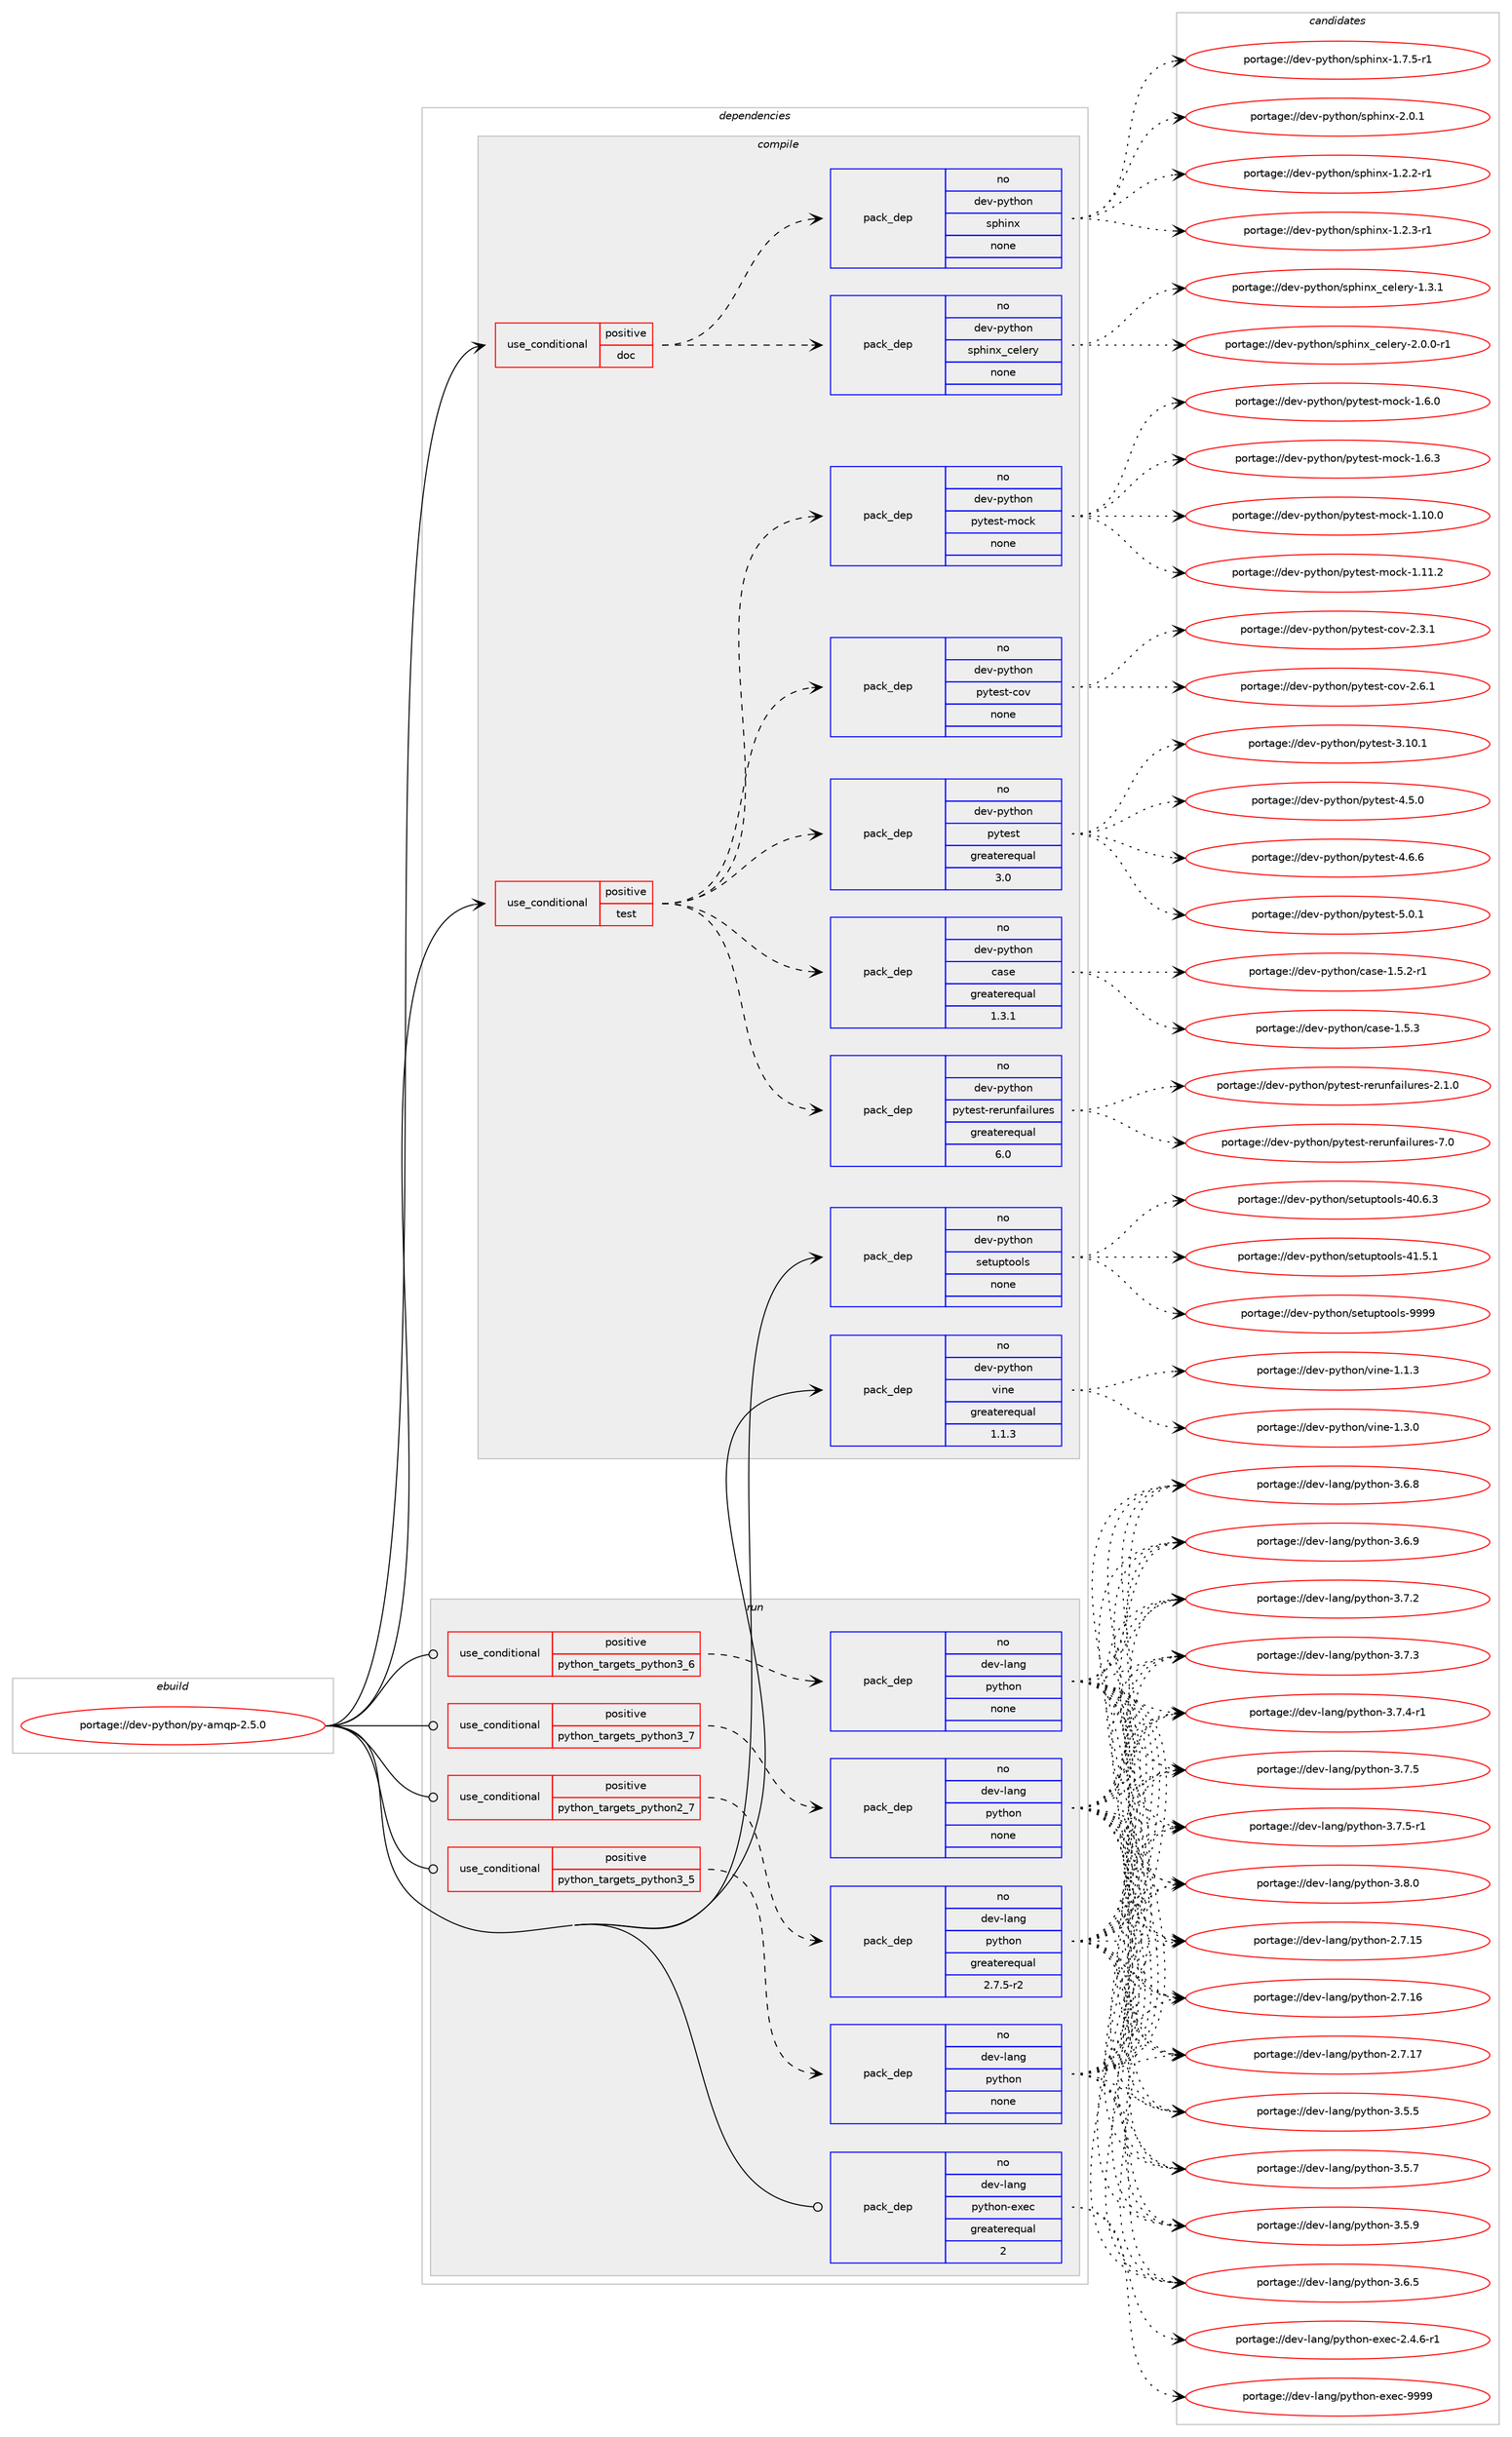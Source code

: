digraph prolog {

# *************
# Graph options
# *************

newrank=true;
concentrate=true;
compound=true;
graph [rankdir=LR,fontname=Helvetica,fontsize=10,ranksep=1.5];#, ranksep=2.5, nodesep=0.2];
edge  [arrowhead=vee];
node  [fontname=Helvetica,fontsize=10];

# **********
# The ebuild
# **********

subgraph cluster_leftcol {
color=gray;
rank=same;
label=<<i>ebuild</i>>;
id [label="portage://dev-python/py-amqp-2.5.0", color=red, width=4, href="../dev-python/py-amqp-2.5.0.svg"];
}

# ****************
# The dependencies
# ****************

subgraph cluster_midcol {
color=gray;
label=<<i>dependencies</i>>;
subgraph cluster_compile {
fillcolor="#eeeeee";
style=filled;
label=<<i>compile</i>>;
subgraph cond34453 {
dependency158737 [label=<<TABLE BORDER="0" CELLBORDER="1" CELLSPACING="0" CELLPADDING="4"><TR><TD ROWSPAN="3" CELLPADDING="10">use_conditional</TD></TR><TR><TD>positive</TD></TR><TR><TD>doc</TD></TR></TABLE>>, shape=none, color=red];
subgraph pack120919 {
dependency158738 [label=<<TABLE BORDER="0" CELLBORDER="1" CELLSPACING="0" CELLPADDING="4" WIDTH="220"><TR><TD ROWSPAN="6" CELLPADDING="30">pack_dep</TD></TR><TR><TD WIDTH="110">no</TD></TR><TR><TD>dev-python</TD></TR><TR><TD>sphinx</TD></TR><TR><TD>none</TD></TR><TR><TD></TD></TR></TABLE>>, shape=none, color=blue];
}
dependency158737:e -> dependency158738:w [weight=20,style="dashed",arrowhead="vee"];
subgraph pack120920 {
dependency158739 [label=<<TABLE BORDER="0" CELLBORDER="1" CELLSPACING="0" CELLPADDING="4" WIDTH="220"><TR><TD ROWSPAN="6" CELLPADDING="30">pack_dep</TD></TR><TR><TD WIDTH="110">no</TD></TR><TR><TD>dev-python</TD></TR><TR><TD>sphinx_celery</TD></TR><TR><TD>none</TD></TR><TR><TD></TD></TR></TABLE>>, shape=none, color=blue];
}
dependency158737:e -> dependency158739:w [weight=20,style="dashed",arrowhead="vee"];
}
id:e -> dependency158737:w [weight=20,style="solid",arrowhead="vee"];
subgraph cond34454 {
dependency158740 [label=<<TABLE BORDER="0" CELLBORDER="1" CELLSPACING="0" CELLPADDING="4"><TR><TD ROWSPAN="3" CELLPADDING="10">use_conditional</TD></TR><TR><TD>positive</TD></TR><TR><TD>test</TD></TR></TABLE>>, shape=none, color=red];
subgraph pack120921 {
dependency158741 [label=<<TABLE BORDER="0" CELLBORDER="1" CELLSPACING="0" CELLPADDING="4" WIDTH="220"><TR><TD ROWSPAN="6" CELLPADDING="30">pack_dep</TD></TR><TR><TD WIDTH="110">no</TD></TR><TR><TD>dev-python</TD></TR><TR><TD>case</TD></TR><TR><TD>greaterequal</TD></TR><TR><TD>1.3.1</TD></TR></TABLE>>, shape=none, color=blue];
}
dependency158740:e -> dependency158741:w [weight=20,style="dashed",arrowhead="vee"];
subgraph pack120922 {
dependency158742 [label=<<TABLE BORDER="0" CELLBORDER="1" CELLSPACING="0" CELLPADDING="4" WIDTH="220"><TR><TD ROWSPAN="6" CELLPADDING="30">pack_dep</TD></TR><TR><TD WIDTH="110">no</TD></TR><TR><TD>dev-python</TD></TR><TR><TD>pytest</TD></TR><TR><TD>greaterequal</TD></TR><TR><TD>3.0</TD></TR></TABLE>>, shape=none, color=blue];
}
dependency158740:e -> dependency158742:w [weight=20,style="dashed",arrowhead="vee"];
subgraph pack120923 {
dependency158743 [label=<<TABLE BORDER="0" CELLBORDER="1" CELLSPACING="0" CELLPADDING="4" WIDTH="220"><TR><TD ROWSPAN="6" CELLPADDING="30">pack_dep</TD></TR><TR><TD WIDTH="110">no</TD></TR><TR><TD>dev-python</TD></TR><TR><TD>pytest-cov</TD></TR><TR><TD>none</TD></TR><TR><TD></TD></TR></TABLE>>, shape=none, color=blue];
}
dependency158740:e -> dependency158743:w [weight=20,style="dashed",arrowhead="vee"];
subgraph pack120924 {
dependency158744 [label=<<TABLE BORDER="0" CELLBORDER="1" CELLSPACING="0" CELLPADDING="4" WIDTH="220"><TR><TD ROWSPAN="6" CELLPADDING="30">pack_dep</TD></TR><TR><TD WIDTH="110">no</TD></TR><TR><TD>dev-python</TD></TR><TR><TD>pytest-mock</TD></TR><TR><TD>none</TD></TR><TR><TD></TD></TR></TABLE>>, shape=none, color=blue];
}
dependency158740:e -> dependency158744:w [weight=20,style="dashed",arrowhead="vee"];
subgraph pack120925 {
dependency158745 [label=<<TABLE BORDER="0" CELLBORDER="1" CELLSPACING="0" CELLPADDING="4" WIDTH="220"><TR><TD ROWSPAN="6" CELLPADDING="30">pack_dep</TD></TR><TR><TD WIDTH="110">no</TD></TR><TR><TD>dev-python</TD></TR><TR><TD>pytest-rerunfailures</TD></TR><TR><TD>greaterequal</TD></TR><TR><TD>6.0</TD></TR></TABLE>>, shape=none, color=blue];
}
dependency158740:e -> dependency158745:w [weight=20,style="dashed",arrowhead="vee"];
}
id:e -> dependency158740:w [weight=20,style="solid",arrowhead="vee"];
subgraph pack120926 {
dependency158746 [label=<<TABLE BORDER="0" CELLBORDER="1" CELLSPACING="0" CELLPADDING="4" WIDTH="220"><TR><TD ROWSPAN="6" CELLPADDING="30">pack_dep</TD></TR><TR><TD WIDTH="110">no</TD></TR><TR><TD>dev-python</TD></TR><TR><TD>setuptools</TD></TR><TR><TD>none</TD></TR><TR><TD></TD></TR></TABLE>>, shape=none, color=blue];
}
id:e -> dependency158746:w [weight=20,style="solid",arrowhead="vee"];
subgraph pack120927 {
dependency158747 [label=<<TABLE BORDER="0" CELLBORDER="1" CELLSPACING="0" CELLPADDING="4" WIDTH="220"><TR><TD ROWSPAN="6" CELLPADDING="30">pack_dep</TD></TR><TR><TD WIDTH="110">no</TD></TR><TR><TD>dev-python</TD></TR><TR><TD>vine</TD></TR><TR><TD>greaterequal</TD></TR><TR><TD>1.1.3</TD></TR></TABLE>>, shape=none, color=blue];
}
id:e -> dependency158747:w [weight=20,style="solid",arrowhead="vee"];
}
subgraph cluster_compileandrun {
fillcolor="#eeeeee";
style=filled;
label=<<i>compile and run</i>>;
}
subgraph cluster_run {
fillcolor="#eeeeee";
style=filled;
label=<<i>run</i>>;
subgraph cond34455 {
dependency158748 [label=<<TABLE BORDER="0" CELLBORDER="1" CELLSPACING="0" CELLPADDING="4"><TR><TD ROWSPAN="3" CELLPADDING="10">use_conditional</TD></TR><TR><TD>positive</TD></TR><TR><TD>python_targets_python2_7</TD></TR></TABLE>>, shape=none, color=red];
subgraph pack120928 {
dependency158749 [label=<<TABLE BORDER="0" CELLBORDER="1" CELLSPACING="0" CELLPADDING="4" WIDTH="220"><TR><TD ROWSPAN="6" CELLPADDING="30">pack_dep</TD></TR><TR><TD WIDTH="110">no</TD></TR><TR><TD>dev-lang</TD></TR><TR><TD>python</TD></TR><TR><TD>greaterequal</TD></TR><TR><TD>2.7.5-r2</TD></TR></TABLE>>, shape=none, color=blue];
}
dependency158748:e -> dependency158749:w [weight=20,style="dashed",arrowhead="vee"];
}
id:e -> dependency158748:w [weight=20,style="solid",arrowhead="odot"];
subgraph cond34456 {
dependency158750 [label=<<TABLE BORDER="0" CELLBORDER="1" CELLSPACING="0" CELLPADDING="4"><TR><TD ROWSPAN="3" CELLPADDING="10">use_conditional</TD></TR><TR><TD>positive</TD></TR><TR><TD>python_targets_python3_5</TD></TR></TABLE>>, shape=none, color=red];
subgraph pack120929 {
dependency158751 [label=<<TABLE BORDER="0" CELLBORDER="1" CELLSPACING="0" CELLPADDING="4" WIDTH="220"><TR><TD ROWSPAN="6" CELLPADDING="30">pack_dep</TD></TR><TR><TD WIDTH="110">no</TD></TR><TR><TD>dev-lang</TD></TR><TR><TD>python</TD></TR><TR><TD>none</TD></TR><TR><TD></TD></TR></TABLE>>, shape=none, color=blue];
}
dependency158750:e -> dependency158751:w [weight=20,style="dashed",arrowhead="vee"];
}
id:e -> dependency158750:w [weight=20,style="solid",arrowhead="odot"];
subgraph cond34457 {
dependency158752 [label=<<TABLE BORDER="0" CELLBORDER="1" CELLSPACING="0" CELLPADDING="4"><TR><TD ROWSPAN="3" CELLPADDING="10">use_conditional</TD></TR><TR><TD>positive</TD></TR><TR><TD>python_targets_python3_6</TD></TR></TABLE>>, shape=none, color=red];
subgraph pack120930 {
dependency158753 [label=<<TABLE BORDER="0" CELLBORDER="1" CELLSPACING="0" CELLPADDING="4" WIDTH="220"><TR><TD ROWSPAN="6" CELLPADDING="30">pack_dep</TD></TR><TR><TD WIDTH="110">no</TD></TR><TR><TD>dev-lang</TD></TR><TR><TD>python</TD></TR><TR><TD>none</TD></TR><TR><TD></TD></TR></TABLE>>, shape=none, color=blue];
}
dependency158752:e -> dependency158753:w [weight=20,style="dashed",arrowhead="vee"];
}
id:e -> dependency158752:w [weight=20,style="solid",arrowhead="odot"];
subgraph cond34458 {
dependency158754 [label=<<TABLE BORDER="0" CELLBORDER="1" CELLSPACING="0" CELLPADDING="4"><TR><TD ROWSPAN="3" CELLPADDING="10">use_conditional</TD></TR><TR><TD>positive</TD></TR><TR><TD>python_targets_python3_7</TD></TR></TABLE>>, shape=none, color=red];
subgraph pack120931 {
dependency158755 [label=<<TABLE BORDER="0" CELLBORDER="1" CELLSPACING="0" CELLPADDING="4" WIDTH="220"><TR><TD ROWSPAN="6" CELLPADDING="30">pack_dep</TD></TR><TR><TD WIDTH="110">no</TD></TR><TR><TD>dev-lang</TD></TR><TR><TD>python</TD></TR><TR><TD>none</TD></TR><TR><TD></TD></TR></TABLE>>, shape=none, color=blue];
}
dependency158754:e -> dependency158755:w [weight=20,style="dashed",arrowhead="vee"];
}
id:e -> dependency158754:w [weight=20,style="solid",arrowhead="odot"];
subgraph pack120932 {
dependency158756 [label=<<TABLE BORDER="0" CELLBORDER="1" CELLSPACING="0" CELLPADDING="4" WIDTH="220"><TR><TD ROWSPAN="6" CELLPADDING="30">pack_dep</TD></TR><TR><TD WIDTH="110">no</TD></TR><TR><TD>dev-lang</TD></TR><TR><TD>python-exec</TD></TR><TR><TD>greaterequal</TD></TR><TR><TD>2</TD></TR></TABLE>>, shape=none, color=blue];
}
id:e -> dependency158756:w [weight=20,style="solid",arrowhead="odot"];
}
}

# **************
# The candidates
# **************

subgraph cluster_choices {
rank=same;
color=gray;
label=<<i>candidates</i>>;

subgraph choice120919 {
color=black;
nodesep=1;
choiceportage10010111845112121116104111110471151121041051101204549465046504511449 [label="portage://dev-python/sphinx-1.2.2-r1", color=red, width=4,href="../dev-python/sphinx-1.2.2-r1.svg"];
choiceportage10010111845112121116104111110471151121041051101204549465046514511449 [label="portage://dev-python/sphinx-1.2.3-r1", color=red, width=4,href="../dev-python/sphinx-1.2.3-r1.svg"];
choiceportage10010111845112121116104111110471151121041051101204549465546534511449 [label="portage://dev-python/sphinx-1.7.5-r1", color=red, width=4,href="../dev-python/sphinx-1.7.5-r1.svg"];
choiceportage1001011184511212111610411111047115112104105110120455046484649 [label="portage://dev-python/sphinx-2.0.1", color=red, width=4,href="../dev-python/sphinx-2.0.1.svg"];
dependency158738:e -> choiceportage10010111845112121116104111110471151121041051101204549465046504511449:w [style=dotted,weight="100"];
dependency158738:e -> choiceportage10010111845112121116104111110471151121041051101204549465046514511449:w [style=dotted,weight="100"];
dependency158738:e -> choiceportage10010111845112121116104111110471151121041051101204549465546534511449:w [style=dotted,weight="100"];
dependency158738:e -> choiceportage1001011184511212111610411111047115112104105110120455046484649:w [style=dotted,weight="100"];
}
subgraph choice120920 {
color=black;
nodesep=1;
choiceportage10010111845112121116104111110471151121041051101209599101108101114121454946514649 [label="portage://dev-python/sphinx_celery-1.3.1", color=red, width=4,href="../dev-python/sphinx_celery-1.3.1.svg"];
choiceportage100101118451121211161041111104711511210410511012095991011081011141214550464846484511449 [label="portage://dev-python/sphinx_celery-2.0.0-r1", color=red, width=4,href="../dev-python/sphinx_celery-2.0.0-r1.svg"];
dependency158739:e -> choiceportage10010111845112121116104111110471151121041051101209599101108101114121454946514649:w [style=dotted,weight="100"];
dependency158739:e -> choiceportage100101118451121211161041111104711511210410511012095991011081011141214550464846484511449:w [style=dotted,weight="100"];
}
subgraph choice120921 {
color=black;
nodesep=1;
choiceportage100101118451121211161041111104799971151014549465346504511449 [label="portage://dev-python/case-1.5.2-r1", color=red, width=4,href="../dev-python/case-1.5.2-r1.svg"];
choiceportage10010111845112121116104111110479997115101454946534651 [label="portage://dev-python/case-1.5.3", color=red, width=4,href="../dev-python/case-1.5.3.svg"];
dependency158741:e -> choiceportage100101118451121211161041111104799971151014549465346504511449:w [style=dotted,weight="100"];
dependency158741:e -> choiceportage10010111845112121116104111110479997115101454946534651:w [style=dotted,weight="100"];
}
subgraph choice120922 {
color=black;
nodesep=1;
choiceportage100101118451121211161041111104711212111610111511645514649484649 [label="portage://dev-python/pytest-3.10.1", color=red, width=4,href="../dev-python/pytest-3.10.1.svg"];
choiceportage1001011184511212111610411111047112121116101115116455246534648 [label="portage://dev-python/pytest-4.5.0", color=red, width=4,href="../dev-python/pytest-4.5.0.svg"];
choiceportage1001011184511212111610411111047112121116101115116455246544654 [label="portage://dev-python/pytest-4.6.6", color=red, width=4,href="../dev-python/pytest-4.6.6.svg"];
choiceportage1001011184511212111610411111047112121116101115116455346484649 [label="portage://dev-python/pytest-5.0.1", color=red, width=4,href="../dev-python/pytest-5.0.1.svg"];
dependency158742:e -> choiceportage100101118451121211161041111104711212111610111511645514649484649:w [style=dotted,weight="100"];
dependency158742:e -> choiceportage1001011184511212111610411111047112121116101115116455246534648:w [style=dotted,weight="100"];
dependency158742:e -> choiceportage1001011184511212111610411111047112121116101115116455246544654:w [style=dotted,weight="100"];
dependency158742:e -> choiceportage1001011184511212111610411111047112121116101115116455346484649:w [style=dotted,weight="100"];
}
subgraph choice120923 {
color=black;
nodesep=1;
choiceportage10010111845112121116104111110471121211161011151164599111118455046514649 [label="portage://dev-python/pytest-cov-2.3.1", color=red, width=4,href="../dev-python/pytest-cov-2.3.1.svg"];
choiceportage10010111845112121116104111110471121211161011151164599111118455046544649 [label="portage://dev-python/pytest-cov-2.6.1", color=red, width=4,href="../dev-python/pytest-cov-2.6.1.svg"];
dependency158743:e -> choiceportage10010111845112121116104111110471121211161011151164599111118455046514649:w [style=dotted,weight="100"];
dependency158743:e -> choiceportage10010111845112121116104111110471121211161011151164599111118455046544649:w [style=dotted,weight="100"];
}
subgraph choice120924 {
color=black;
nodesep=1;
choiceportage1001011184511212111610411111047112121116101115116451091119910745494649484648 [label="portage://dev-python/pytest-mock-1.10.0", color=red, width=4,href="../dev-python/pytest-mock-1.10.0.svg"];
choiceportage1001011184511212111610411111047112121116101115116451091119910745494649494650 [label="portage://dev-python/pytest-mock-1.11.2", color=red, width=4,href="../dev-python/pytest-mock-1.11.2.svg"];
choiceportage10010111845112121116104111110471121211161011151164510911199107454946544648 [label="portage://dev-python/pytest-mock-1.6.0", color=red, width=4,href="../dev-python/pytest-mock-1.6.0.svg"];
choiceportage10010111845112121116104111110471121211161011151164510911199107454946544651 [label="portage://dev-python/pytest-mock-1.6.3", color=red, width=4,href="../dev-python/pytest-mock-1.6.3.svg"];
dependency158744:e -> choiceportage1001011184511212111610411111047112121116101115116451091119910745494649484648:w [style=dotted,weight="100"];
dependency158744:e -> choiceportage1001011184511212111610411111047112121116101115116451091119910745494649494650:w [style=dotted,weight="100"];
dependency158744:e -> choiceportage10010111845112121116104111110471121211161011151164510911199107454946544648:w [style=dotted,weight="100"];
dependency158744:e -> choiceportage10010111845112121116104111110471121211161011151164510911199107454946544651:w [style=dotted,weight="100"];
}
subgraph choice120925 {
color=black;
nodesep=1;
choiceportage10010111845112121116104111110471121211161011151164511410111411711010297105108117114101115455046494648 [label="portage://dev-python/pytest-rerunfailures-2.1.0", color=red, width=4,href="../dev-python/pytest-rerunfailures-2.1.0.svg"];
choiceportage1001011184511212111610411111047112121116101115116451141011141171101029710510811711410111545554648 [label="portage://dev-python/pytest-rerunfailures-7.0", color=red, width=4,href="../dev-python/pytest-rerunfailures-7.0.svg"];
dependency158745:e -> choiceportage10010111845112121116104111110471121211161011151164511410111411711010297105108117114101115455046494648:w [style=dotted,weight="100"];
dependency158745:e -> choiceportage1001011184511212111610411111047112121116101115116451141011141171101029710510811711410111545554648:w [style=dotted,weight="100"];
}
subgraph choice120926 {
color=black;
nodesep=1;
choiceportage100101118451121211161041111104711510111611711211611111110811545524846544651 [label="portage://dev-python/setuptools-40.6.3", color=red, width=4,href="../dev-python/setuptools-40.6.3.svg"];
choiceportage100101118451121211161041111104711510111611711211611111110811545524946534649 [label="portage://dev-python/setuptools-41.5.1", color=red, width=4,href="../dev-python/setuptools-41.5.1.svg"];
choiceportage10010111845112121116104111110471151011161171121161111111081154557575757 [label="portage://dev-python/setuptools-9999", color=red, width=4,href="../dev-python/setuptools-9999.svg"];
dependency158746:e -> choiceportage100101118451121211161041111104711510111611711211611111110811545524846544651:w [style=dotted,weight="100"];
dependency158746:e -> choiceportage100101118451121211161041111104711510111611711211611111110811545524946534649:w [style=dotted,weight="100"];
dependency158746:e -> choiceportage10010111845112121116104111110471151011161171121161111111081154557575757:w [style=dotted,weight="100"];
}
subgraph choice120927 {
color=black;
nodesep=1;
choiceportage1001011184511212111610411111047118105110101454946494651 [label="portage://dev-python/vine-1.1.3", color=red, width=4,href="../dev-python/vine-1.1.3.svg"];
choiceportage1001011184511212111610411111047118105110101454946514648 [label="portage://dev-python/vine-1.3.0", color=red, width=4,href="../dev-python/vine-1.3.0.svg"];
dependency158747:e -> choiceportage1001011184511212111610411111047118105110101454946494651:w [style=dotted,weight="100"];
dependency158747:e -> choiceportage1001011184511212111610411111047118105110101454946514648:w [style=dotted,weight="100"];
}
subgraph choice120928 {
color=black;
nodesep=1;
choiceportage10010111845108971101034711212111610411111045504655464953 [label="portage://dev-lang/python-2.7.15", color=red, width=4,href="../dev-lang/python-2.7.15.svg"];
choiceportage10010111845108971101034711212111610411111045504655464954 [label="portage://dev-lang/python-2.7.16", color=red, width=4,href="../dev-lang/python-2.7.16.svg"];
choiceportage10010111845108971101034711212111610411111045504655464955 [label="portage://dev-lang/python-2.7.17", color=red, width=4,href="../dev-lang/python-2.7.17.svg"];
choiceportage100101118451089711010347112121116104111110455146534653 [label="portage://dev-lang/python-3.5.5", color=red, width=4,href="../dev-lang/python-3.5.5.svg"];
choiceportage100101118451089711010347112121116104111110455146534655 [label="portage://dev-lang/python-3.5.7", color=red, width=4,href="../dev-lang/python-3.5.7.svg"];
choiceportage100101118451089711010347112121116104111110455146534657 [label="portage://dev-lang/python-3.5.9", color=red, width=4,href="../dev-lang/python-3.5.9.svg"];
choiceportage100101118451089711010347112121116104111110455146544653 [label="portage://dev-lang/python-3.6.5", color=red, width=4,href="../dev-lang/python-3.6.5.svg"];
choiceportage100101118451089711010347112121116104111110455146544656 [label="portage://dev-lang/python-3.6.8", color=red, width=4,href="../dev-lang/python-3.6.8.svg"];
choiceportage100101118451089711010347112121116104111110455146544657 [label="portage://dev-lang/python-3.6.9", color=red, width=4,href="../dev-lang/python-3.6.9.svg"];
choiceportage100101118451089711010347112121116104111110455146554650 [label="portage://dev-lang/python-3.7.2", color=red, width=4,href="../dev-lang/python-3.7.2.svg"];
choiceportage100101118451089711010347112121116104111110455146554651 [label="portage://dev-lang/python-3.7.3", color=red, width=4,href="../dev-lang/python-3.7.3.svg"];
choiceportage1001011184510897110103471121211161041111104551465546524511449 [label="portage://dev-lang/python-3.7.4-r1", color=red, width=4,href="../dev-lang/python-3.7.4-r1.svg"];
choiceportage100101118451089711010347112121116104111110455146554653 [label="portage://dev-lang/python-3.7.5", color=red, width=4,href="../dev-lang/python-3.7.5.svg"];
choiceportage1001011184510897110103471121211161041111104551465546534511449 [label="portage://dev-lang/python-3.7.5-r1", color=red, width=4,href="../dev-lang/python-3.7.5-r1.svg"];
choiceportage100101118451089711010347112121116104111110455146564648 [label="portage://dev-lang/python-3.8.0", color=red, width=4,href="../dev-lang/python-3.8.0.svg"];
dependency158749:e -> choiceportage10010111845108971101034711212111610411111045504655464953:w [style=dotted,weight="100"];
dependency158749:e -> choiceportage10010111845108971101034711212111610411111045504655464954:w [style=dotted,weight="100"];
dependency158749:e -> choiceportage10010111845108971101034711212111610411111045504655464955:w [style=dotted,weight="100"];
dependency158749:e -> choiceportage100101118451089711010347112121116104111110455146534653:w [style=dotted,weight="100"];
dependency158749:e -> choiceportage100101118451089711010347112121116104111110455146534655:w [style=dotted,weight="100"];
dependency158749:e -> choiceportage100101118451089711010347112121116104111110455146534657:w [style=dotted,weight="100"];
dependency158749:e -> choiceportage100101118451089711010347112121116104111110455146544653:w [style=dotted,weight="100"];
dependency158749:e -> choiceportage100101118451089711010347112121116104111110455146544656:w [style=dotted,weight="100"];
dependency158749:e -> choiceportage100101118451089711010347112121116104111110455146544657:w [style=dotted,weight="100"];
dependency158749:e -> choiceportage100101118451089711010347112121116104111110455146554650:w [style=dotted,weight="100"];
dependency158749:e -> choiceportage100101118451089711010347112121116104111110455146554651:w [style=dotted,weight="100"];
dependency158749:e -> choiceportage1001011184510897110103471121211161041111104551465546524511449:w [style=dotted,weight="100"];
dependency158749:e -> choiceportage100101118451089711010347112121116104111110455146554653:w [style=dotted,weight="100"];
dependency158749:e -> choiceportage1001011184510897110103471121211161041111104551465546534511449:w [style=dotted,weight="100"];
dependency158749:e -> choiceportage100101118451089711010347112121116104111110455146564648:w [style=dotted,weight="100"];
}
subgraph choice120929 {
color=black;
nodesep=1;
choiceportage10010111845108971101034711212111610411111045504655464953 [label="portage://dev-lang/python-2.7.15", color=red, width=4,href="../dev-lang/python-2.7.15.svg"];
choiceportage10010111845108971101034711212111610411111045504655464954 [label="portage://dev-lang/python-2.7.16", color=red, width=4,href="../dev-lang/python-2.7.16.svg"];
choiceportage10010111845108971101034711212111610411111045504655464955 [label="portage://dev-lang/python-2.7.17", color=red, width=4,href="../dev-lang/python-2.7.17.svg"];
choiceportage100101118451089711010347112121116104111110455146534653 [label="portage://dev-lang/python-3.5.5", color=red, width=4,href="../dev-lang/python-3.5.5.svg"];
choiceportage100101118451089711010347112121116104111110455146534655 [label="portage://dev-lang/python-3.5.7", color=red, width=4,href="../dev-lang/python-3.5.7.svg"];
choiceportage100101118451089711010347112121116104111110455146534657 [label="portage://dev-lang/python-3.5.9", color=red, width=4,href="../dev-lang/python-3.5.9.svg"];
choiceportage100101118451089711010347112121116104111110455146544653 [label="portage://dev-lang/python-3.6.5", color=red, width=4,href="../dev-lang/python-3.6.5.svg"];
choiceportage100101118451089711010347112121116104111110455146544656 [label="portage://dev-lang/python-3.6.8", color=red, width=4,href="../dev-lang/python-3.6.8.svg"];
choiceportage100101118451089711010347112121116104111110455146544657 [label="portage://dev-lang/python-3.6.9", color=red, width=4,href="../dev-lang/python-3.6.9.svg"];
choiceportage100101118451089711010347112121116104111110455146554650 [label="portage://dev-lang/python-3.7.2", color=red, width=4,href="../dev-lang/python-3.7.2.svg"];
choiceportage100101118451089711010347112121116104111110455146554651 [label="portage://dev-lang/python-3.7.3", color=red, width=4,href="../dev-lang/python-3.7.3.svg"];
choiceportage1001011184510897110103471121211161041111104551465546524511449 [label="portage://dev-lang/python-3.7.4-r1", color=red, width=4,href="../dev-lang/python-3.7.4-r1.svg"];
choiceportage100101118451089711010347112121116104111110455146554653 [label="portage://dev-lang/python-3.7.5", color=red, width=4,href="../dev-lang/python-3.7.5.svg"];
choiceportage1001011184510897110103471121211161041111104551465546534511449 [label="portage://dev-lang/python-3.7.5-r1", color=red, width=4,href="../dev-lang/python-3.7.5-r1.svg"];
choiceportage100101118451089711010347112121116104111110455146564648 [label="portage://dev-lang/python-3.8.0", color=red, width=4,href="../dev-lang/python-3.8.0.svg"];
dependency158751:e -> choiceportage10010111845108971101034711212111610411111045504655464953:w [style=dotted,weight="100"];
dependency158751:e -> choiceportage10010111845108971101034711212111610411111045504655464954:w [style=dotted,weight="100"];
dependency158751:e -> choiceportage10010111845108971101034711212111610411111045504655464955:w [style=dotted,weight="100"];
dependency158751:e -> choiceportage100101118451089711010347112121116104111110455146534653:w [style=dotted,weight="100"];
dependency158751:e -> choiceportage100101118451089711010347112121116104111110455146534655:w [style=dotted,weight="100"];
dependency158751:e -> choiceportage100101118451089711010347112121116104111110455146534657:w [style=dotted,weight="100"];
dependency158751:e -> choiceportage100101118451089711010347112121116104111110455146544653:w [style=dotted,weight="100"];
dependency158751:e -> choiceportage100101118451089711010347112121116104111110455146544656:w [style=dotted,weight="100"];
dependency158751:e -> choiceportage100101118451089711010347112121116104111110455146544657:w [style=dotted,weight="100"];
dependency158751:e -> choiceportage100101118451089711010347112121116104111110455146554650:w [style=dotted,weight="100"];
dependency158751:e -> choiceportage100101118451089711010347112121116104111110455146554651:w [style=dotted,weight="100"];
dependency158751:e -> choiceportage1001011184510897110103471121211161041111104551465546524511449:w [style=dotted,weight="100"];
dependency158751:e -> choiceportage100101118451089711010347112121116104111110455146554653:w [style=dotted,weight="100"];
dependency158751:e -> choiceportage1001011184510897110103471121211161041111104551465546534511449:w [style=dotted,weight="100"];
dependency158751:e -> choiceportage100101118451089711010347112121116104111110455146564648:w [style=dotted,weight="100"];
}
subgraph choice120930 {
color=black;
nodesep=1;
choiceportage10010111845108971101034711212111610411111045504655464953 [label="portage://dev-lang/python-2.7.15", color=red, width=4,href="../dev-lang/python-2.7.15.svg"];
choiceportage10010111845108971101034711212111610411111045504655464954 [label="portage://dev-lang/python-2.7.16", color=red, width=4,href="../dev-lang/python-2.7.16.svg"];
choiceportage10010111845108971101034711212111610411111045504655464955 [label="portage://dev-lang/python-2.7.17", color=red, width=4,href="../dev-lang/python-2.7.17.svg"];
choiceportage100101118451089711010347112121116104111110455146534653 [label="portage://dev-lang/python-3.5.5", color=red, width=4,href="../dev-lang/python-3.5.5.svg"];
choiceportage100101118451089711010347112121116104111110455146534655 [label="portage://dev-lang/python-3.5.7", color=red, width=4,href="../dev-lang/python-3.5.7.svg"];
choiceportage100101118451089711010347112121116104111110455146534657 [label="portage://dev-lang/python-3.5.9", color=red, width=4,href="../dev-lang/python-3.5.9.svg"];
choiceportage100101118451089711010347112121116104111110455146544653 [label="portage://dev-lang/python-3.6.5", color=red, width=4,href="../dev-lang/python-3.6.5.svg"];
choiceportage100101118451089711010347112121116104111110455146544656 [label="portage://dev-lang/python-3.6.8", color=red, width=4,href="../dev-lang/python-3.6.8.svg"];
choiceportage100101118451089711010347112121116104111110455146544657 [label="portage://dev-lang/python-3.6.9", color=red, width=4,href="../dev-lang/python-3.6.9.svg"];
choiceportage100101118451089711010347112121116104111110455146554650 [label="portage://dev-lang/python-3.7.2", color=red, width=4,href="../dev-lang/python-3.7.2.svg"];
choiceportage100101118451089711010347112121116104111110455146554651 [label="portage://dev-lang/python-3.7.3", color=red, width=4,href="../dev-lang/python-3.7.3.svg"];
choiceportage1001011184510897110103471121211161041111104551465546524511449 [label="portage://dev-lang/python-3.7.4-r1", color=red, width=4,href="../dev-lang/python-3.7.4-r1.svg"];
choiceportage100101118451089711010347112121116104111110455146554653 [label="portage://dev-lang/python-3.7.5", color=red, width=4,href="../dev-lang/python-3.7.5.svg"];
choiceportage1001011184510897110103471121211161041111104551465546534511449 [label="portage://dev-lang/python-3.7.5-r1", color=red, width=4,href="../dev-lang/python-3.7.5-r1.svg"];
choiceportage100101118451089711010347112121116104111110455146564648 [label="portage://dev-lang/python-3.8.0", color=red, width=4,href="../dev-lang/python-3.8.0.svg"];
dependency158753:e -> choiceportage10010111845108971101034711212111610411111045504655464953:w [style=dotted,weight="100"];
dependency158753:e -> choiceportage10010111845108971101034711212111610411111045504655464954:w [style=dotted,weight="100"];
dependency158753:e -> choiceportage10010111845108971101034711212111610411111045504655464955:w [style=dotted,weight="100"];
dependency158753:e -> choiceportage100101118451089711010347112121116104111110455146534653:w [style=dotted,weight="100"];
dependency158753:e -> choiceportage100101118451089711010347112121116104111110455146534655:w [style=dotted,weight="100"];
dependency158753:e -> choiceportage100101118451089711010347112121116104111110455146534657:w [style=dotted,weight="100"];
dependency158753:e -> choiceportage100101118451089711010347112121116104111110455146544653:w [style=dotted,weight="100"];
dependency158753:e -> choiceportage100101118451089711010347112121116104111110455146544656:w [style=dotted,weight="100"];
dependency158753:e -> choiceportage100101118451089711010347112121116104111110455146544657:w [style=dotted,weight="100"];
dependency158753:e -> choiceportage100101118451089711010347112121116104111110455146554650:w [style=dotted,weight="100"];
dependency158753:e -> choiceportage100101118451089711010347112121116104111110455146554651:w [style=dotted,weight="100"];
dependency158753:e -> choiceportage1001011184510897110103471121211161041111104551465546524511449:w [style=dotted,weight="100"];
dependency158753:e -> choiceportage100101118451089711010347112121116104111110455146554653:w [style=dotted,weight="100"];
dependency158753:e -> choiceportage1001011184510897110103471121211161041111104551465546534511449:w [style=dotted,weight="100"];
dependency158753:e -> choiceportage100101118451089711010347112121116104111110455146564648:w [style=dotted,weight="100"];
}
subgraph choice120931 {
color=black;
nodesep=1;
choiceportage10010111845108971101034711212111610411111045504655464953 [label="portage://dev-lang/python-2.7.15", color=red, width=4,href="../dev-lang/python-2.7.15.svg"];
choiceportage10010111845108971101034711212111610411111045504655464954 [label="portage://dev-lang/python-2.7.16", color=red, width=4,href="../dev-lang/python-2.7.16.svg"];
choiceportage10010111845108971101034711212111610411111045504655464955 [label="portage://dev-lang/python-2.7.17", color=red, width=4,href="../dev-lang/python-2.7.17.svg"];
choiceportage100101118451089711010347112121116104111110455146534653 [label="portage://dev-lang/python-3.5.5", color=red, width=4,href="../dev-lang/python-3.5.5.svg"];
choiceportage100101118451089711010347112121116104111110455146534655 [label="portage://dev-lang/python-3.5.7", color=red, width=4,href="../dev-lang/python-3.5.7.svg"];
choiceportage100101118451089711010347112121116104111110455146534657 [label="portage://dev-lang/python-3.5.9", color=red, width=4,href="../dev-lang/python-3.5.9.svg"];
choiceportage100101118451089711010347112121116104111110455146544653 [label="portage://dev-lang/python-3.6.5", color=red, width=4,href="../dev-lang/python-3.6.5.svg"];
choiceportage100101118451089711010347112121116104111110455146544656 [label="portage://dev-lang/python-3.6.8", color=red, width=4,href="../dev-lang/python-3.6.8.svg"];
choiceportage100101118451089711010347112121116104111110455146544657 [label="portage://dev-lang/python-3.6.9", color=red, width=4,href="../dev-lang/python-3.6.9.svg"];
choiceportage100101118451089711010347112121116104111110455146554650 [label="portage://dev-lang/python-3.7.2", color=red, width=4,href="../dev-lang/python-3.7.2.svg"];
choiceportage100101118451089711010347112121116104111110455146554651 [label="portage://dev-lang/python-3.7.3", color=red, width=4,href="../dev-lang/python-3.7.3.svg"];
choiceportage1001011184510897110103471121211161041111104551465546524511449 [label="portage://dev-lang/python-3.7.4-r1", color=red, width=4,href="../dev-lang/python-3.7.4-r1.svg"];
choiceportage100101118451089711010347112121116104111110455146554653 [label="portage://dev-lang/python-3.7.5", color=red, width=4,href="../dev-lang/python-3.7.5.svg"];
choiceportage1001011184510897110103471121211161041111104551465546534511449 [label="portage://dev-lang/python-3.7.5-r1", color=red, width=4,href="../dev-lang/python-3.7.5-r1.svg"];
choiceportage100101118451089711010347112121116104111110455146564648 [label="portage://dev-lang/python-3.8.0", color=red, width=4,href="../dev-lang/python-3.8.0.svg"];
dependency158755:e -> choiceportage10010111845108971101034711212111610411111045504655464953:w [style=dotted,weight="100"];
dependency158755:e -> choiceportage10010111845108971101034711212111610411111045504655464954:w [style=dotted,weight="100"];
dependency158755:e -> choiceportage10010111845108971101034711212111610411111045504655464955:w [style=dotted,weight="100"];
dependency158755:e -> choiceportage100101118451089711010347112121116104111110455146534653:w [style=dotted,weight="100"];
dependency158755:e -> choiceportage100101118451089711010347112121116104111110455146534655:w [style=dotted,weight="100"];
dependency158755:e -> choiceportage100101118451089711010347112121116104111110455146534657:w [style=dotted,weight="100"];
dependency158755:e -> choiceportage100101118451089711010347112121116104111110455146544653:w [style=dotted,weight="100"];
dependency158755:e -> choiceportage100101118451089711010347112121116104111110455146544656:w [style=dotted,weight="100"];
dependency158755:e -> choiceportage100101118451089711010347112121116104111110455146544657:w [style=dotted,weight="100"];
dependency158755:e -> choiceportage100101118451089711010347112121116104111110455146554650:w [style=dotted,weight="100"];
dependency158755:e -> choiceportage100101118451089711010347112121116104111110455146554651:w [style=dotted,weight="100"];
dependency158755:e -> choiceportage1001011184510897110103471121211161041111104551465546524511449:w [style=dotted,weight="100"];
dependency158755:e -> choiceportage100101118451089711010347112121116104111110455146554653:w [style=dotted,weight="100"];
dependency158755:e -> choiceportage1001011184510897110103471121211161041111104551465546534511449:w [style=dotted,weight="100"];
dependency158755:e -> choiceportage100101118451089711010347112121116104111110455146564648:w [style=dotted,weight="100"];
}
subgraph choice120932 {
color=black;
nodesep=1;
choiceportage10010111845108971101034711212111610411111045101120101994550465246544511449 [label="portage://dev-lang/python-exec-2.4.6-r1", color=red, width=4,href="../dev-lang/python-exec-2.4.6-r1.svg"];
choiceportage10010111845108971101034711212111610411111045101120101994557575757 [label="portage://dev-lang/python-exec-9999", color=red, width=4,href="../dev-lang/python-exec-9999.svg"];
dependency158756:e -> choiceportage10010111845108971101034711212111610411111045101120101994550465246544511449:w [style=dotted,weight="100"];
dependency158756:e -> choiceportage10010111845108971101034711212111610411111045101120101994557575757:w [style=dotted,weight="100"];
}
}

}
